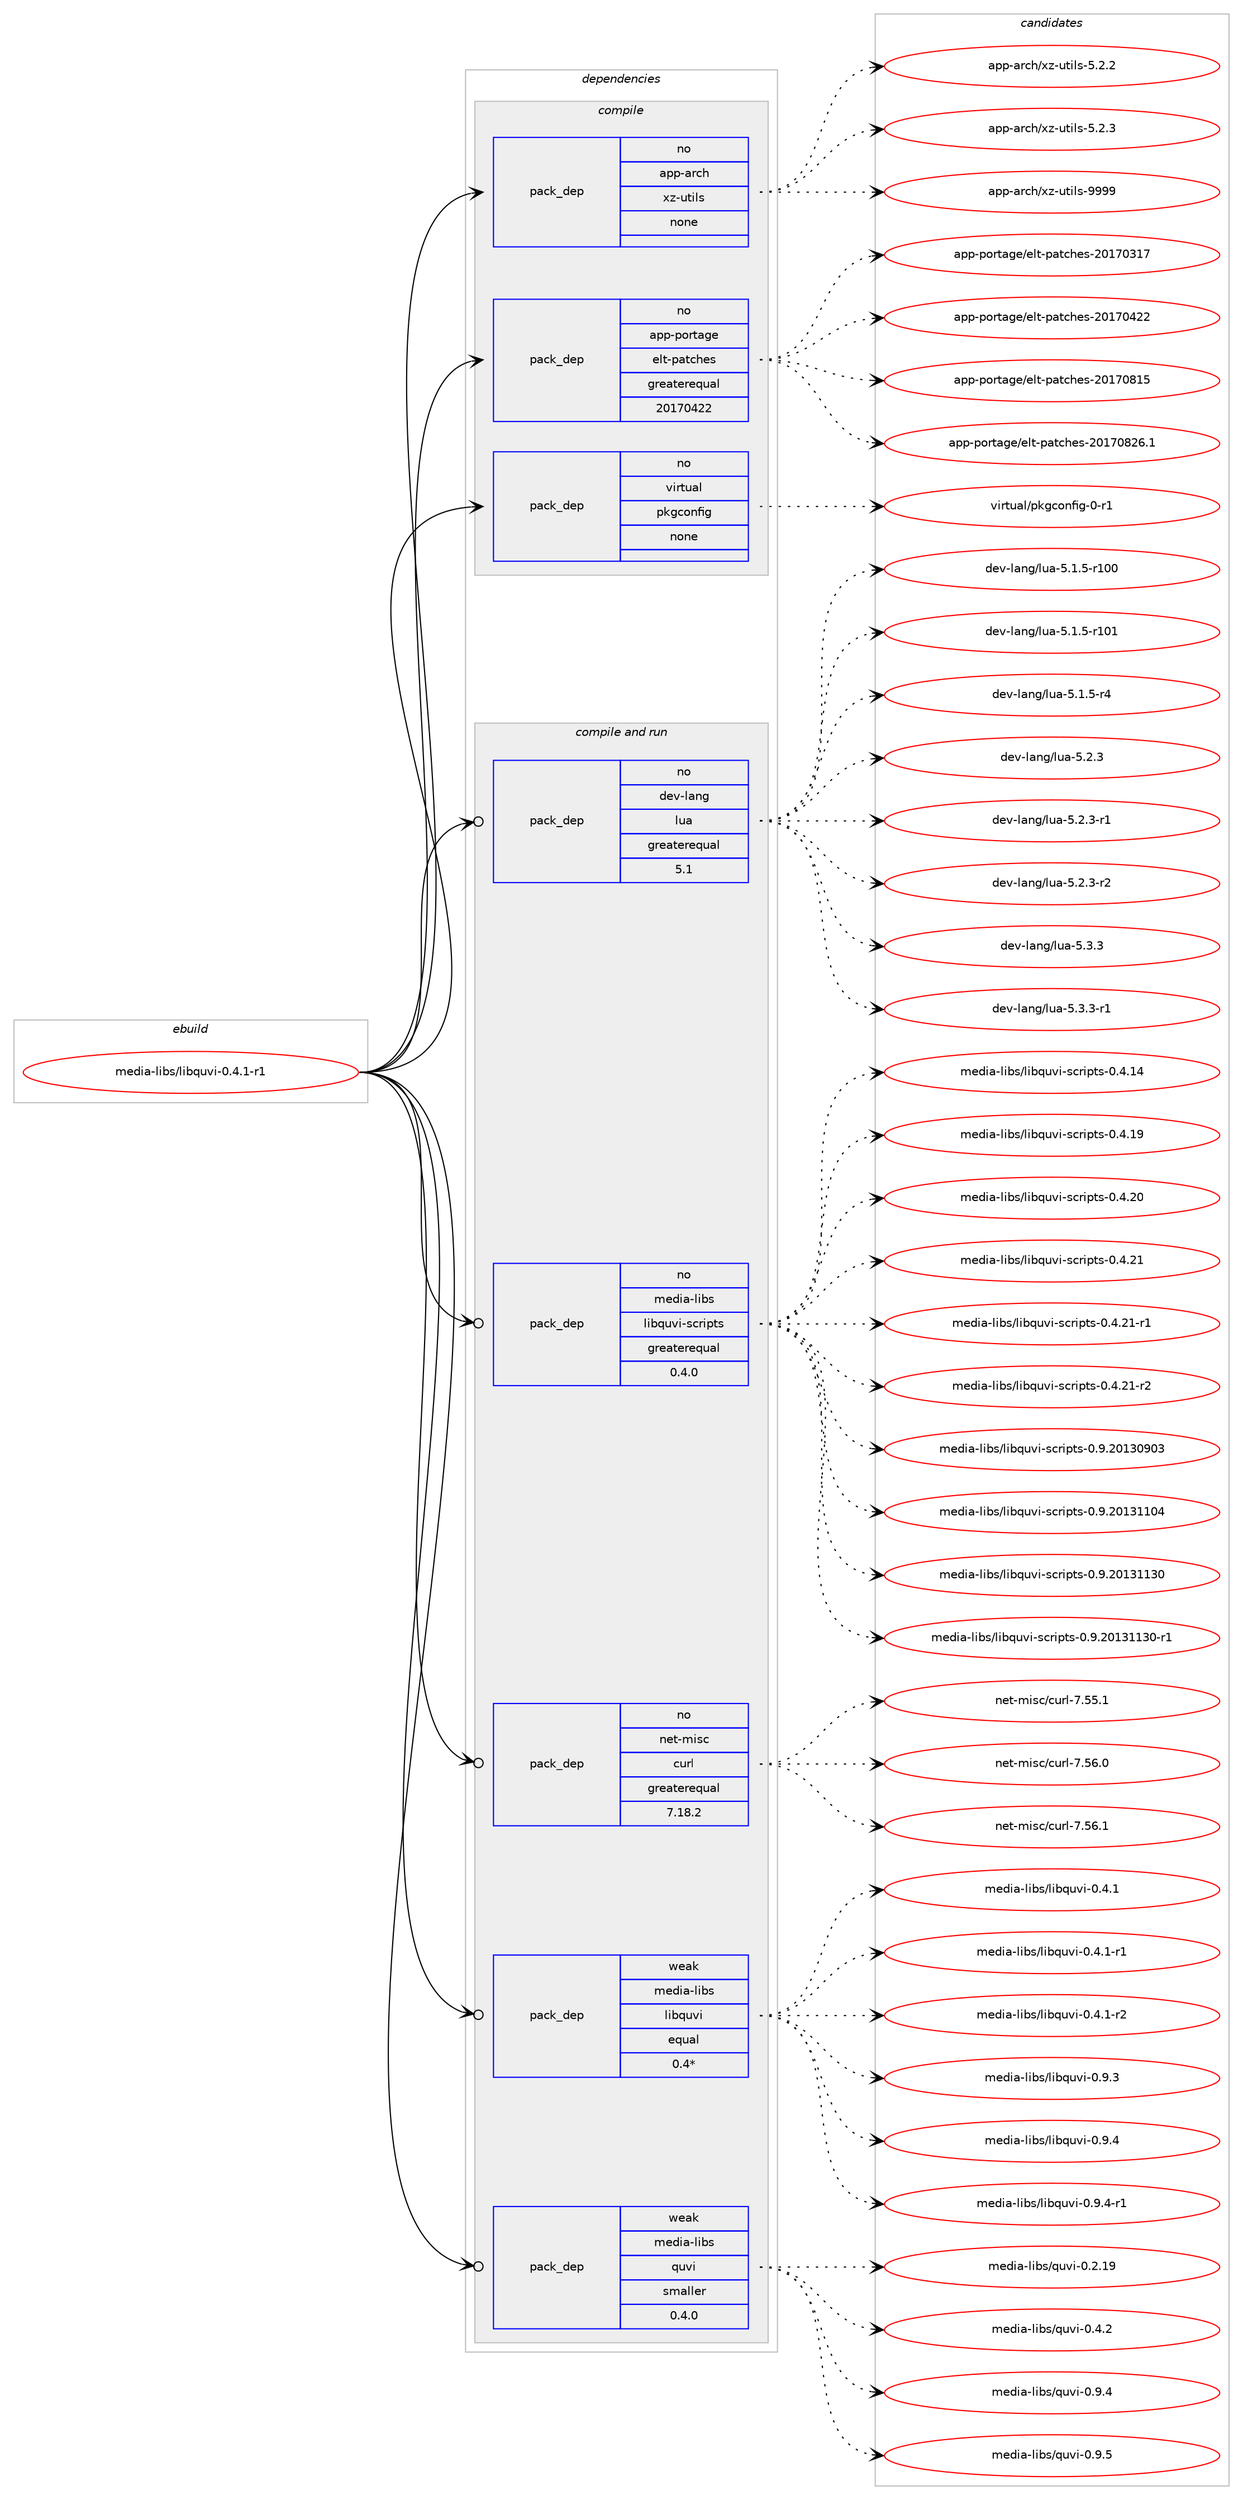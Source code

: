 digraph prolog {

# *************
# Graph options
# *************

newrank=true;
concentrate=true;
compound=true;
graph [rankdir=LR,fontname=Helvetica,fontsize=10,ranksep=1.5];#, ranksep=2.5, nodesep=0.2];
edge  [arrowhead=vee];
node  [fontname=Helvetica,fontsize=10];

# **********
# The ebuild
# **********

subgraph cluster_leftcol {
color=gray;
rank=same;
label=<<i>ebuild</i>>;
id [label="media-libs/libquvi-0.4.1-r1", color=red, width=4, href="../media-libs/libquvi-0.4.1-r1.svg"];
}

# ****************
# The dependencies
# ****************

subgraph cluster_midcol {
color=gray;
label=<<i>dependencies</i>>;
subgraph cluster_compile {
fillcolor="#eeeeee";
style=filled;
label=<<i>compile</i>>;
subgraph pack269350 {
dependency365034 [label=<<TABLE BORDER="0" CELLBORDER="1" CELLSPACING="0" CELLPADDING="4" WIDTH="220"><TR><TD ROWSPAN="6" CELLPADDING="30">pack_dep</TD></TR><TR><TD WIDTH="110">no</TD></TR><TR><TD>app-arch</TD></TR><TR><TD>xz-utils</TD></TR><TR><TD>none</TD></TR><TR><TD></TD></TR></TABLE>>, shape=none, color=blue];
}
id:e -> dependency365034:w [weight=20,style="solid",arrowhead="vee"];
subgraph pack269351 {
dependency365035 [label=<<TABLE BORDER="0" CELLBORDER="1" CELLSPACING="0" CELLPADDING="4" WIDTH="220"><TR><TD ROWSPAN="6" CELLPADDING="30">pack_dep</TD></TR><TR><TD WIDTH="110">no</TD></TR><TR><TD>app-portage</TD></TR><TR><TD>elt-patches</TD></TR><TR><TD>greaterequal</TD></TR><TR><TD>20170422</TD></TR></TABLE>>, shape=none, color=blue];
}
id:e -> dependency365035:w [weight=20,style="solid",arrowhead="vee"];
subgraph pack269352 {
dependency365036 [label=<<TABLE BORDER="0" CELLBORDER="1" CELLSPACING="0" CELLPADDING="4" WIDTH="220"><TR><TD ROWSPAN="6" CELLPADDING="30">pack_dep</TD></TR><TR><TD WIDTH="110">no</TD></TR><TR><TD>virtual</TD></TR><TR><TD>pkgconfig</TD></TR><TR><TD>none</TD></TR><TR><TD></TD></TR></TABLE>>, shape=none, color=blue];
}
id:e -> dependency365036:w [weight=20,style="solid",arrowhead="vee"];
}
subgraph cluster_compileandrun {
fillcolor="#eeeeee";
style=filled;
label=<<i>compile and run</i>>;
subgraph pack269353 {
dependency365037 [label=<<TABLE BORDER="0" CELLBORDER="1" CELLSPACING="0" CELLPADDING="4" WIDTH="220"><TR><TD ROWSPAN="6" CELLPADDING="30">pack_dep</TD></TR><TR><TD WIDTH="110">no</TD></TR><TR><TD>dev-lang</TD></TR><TR><TD>lua</TD></TR><TR><TD>greaterequal</TD></TR><TR><TD>5.1</TD></TR></TABLE>>, shape=none, color=blue];
}
id:e -> dependency365037:w [weight=20,style="solid",arrowhead="odotvee"];
subgraph pack269354 {
dependency365038 [label=<<TABLE BORDER="0" CELLBORDER="1" CELLSPACING="0" CELLPADDING="4" WIDTH="220"><TR><TD ROWSPAN="6" CELLPADDING="30">pack_dep</TD></TR><TR><TD WIDTH="110">no</TD></TR><TR><TD>media-libs</TD></TR><TR><TD>libquvi-scripts</TD></TR><TR><TD>greaterequal</TD></TR><TR><TD>0.4.0</TD></TR></TABLE>>, shape=none, color=blue];
}
id:e -> dependency365038:w [weight=20,style="solid",arrowhead="odotvee"];
subgraph pack269355 {
dependency365039 [label=<<TABLE BORDER="0" CELLBORDER="1" CELLSPACING="0" CELLPADDING="4" WIDTH="220"><TR><TD ROWSPAN="6" CELLPADDING="30">pack_dep</TD></TR><TR><TD WIDTH="110">no</TD></TR><TR><TD>net-misc</TD></TR><TR><TD>curl</TD></TR><TR><TD>greaterequal</TD></TR><TR><TD>7.18.2</TD></TR></TABLE>>, shape=none, color=blue];
}
id:e -> dependency365039:w [weight=20,style="solid",arrowhead="odotvee"];
subgraph pack269356 {
dependency365040 [label=<<TABLE BORDER="0" CELLBORDER="1" CELLSPACING="0" CELLPADDING="4" WIDTH="220"><TR><TD ROWSPAN="6" CELLPADDING="30">pack_dep</TD></TR><TR><TD WIDTH="110">weak</TD></TR><TR><TD>media-libs</TD></TR><TR><TD>libquvi</TD></TR><TR><TD>equal</TD></TR><TR><TD>0.4*</TD></TR></TABLE>>, shape=none, color=blue];
}
id:e -> dependency365040:w [weight=20,style="solid",arrowhead="odotvee"];
subgraph pack269357 {
dependency365041 [label=<<TABLE BORDER="0" CELLBORDER="1" CELLSPACING="0" CELLPADDING="4" WIDTH="220"><TR><TD ROWSPAN="6" CELLPADDING="30">pack_dep</TD></TR><TR><TD WIDTH="110">weak</TD></TR><TR><TD>media-libs</TD></TR><TR><TD>quvi</TD></TR><TR><TD>smaller</TD></TR><TR><TD>0.4.0</TD></TR></TABLE>>, shape=none, color=blue];
}
id:e -> dependency365041:w [weight=20,style="solid",arrowhead="odotvee"];
}
subgraph cluster_run {
fillcolor="#eeeeee";
style=filled;
label=<<i>run</i>>;
}
}

# **************
# The candidates
# **************

subgraph cluster_choices {
rank=same;
color=gray;
label=<<i>candidates</i>>;

subgraph choice269350 {
color=black;
nodesep=1;
choice971121124597114991044712012245117116105108115455346504650 [label="app-arch/xz-utils-5.2.2", color=red, width=4,href="../app-arch/xz-utils-5.2.2.svg"];
choice971121124597114991044712012245117116105108115455346504651 [label="app-arch/xz-utils-5.2.3", color=red, width=4,href="../app-arch/xz-utils-5.2.3.svg"];
choice9711211245971149910447120122451171161051081154557575757 [label="app-arch/xz-utils-9999", color=red, width=4,href="../app-arch/xz-utils-9999.svg"];
dependency365034:e -> choice971121124597114991044712012245117116105108115455346504650:w [style=dotted,weight="100"];
dependency365034:e -> choice971121124597114991044712012245117116105108115455346504651:w [style=dotted,weight="100"];
dependency365034:e -> choice9711211245971149910447120122451171161051081154557575757:w [style=dotted,weight="100"];
}
subgraph choice269351 {
color=black;
nodesep=1;
choice97112112451121111141169710310147101108116451129711699104101115455048495548514955 [label="app-portage/elt-patches-20170317", color=red, width=4,href="../app-portage/elt-patches-20170317.svg"];
choice97112112451121111141169710310147101108116451129711699104101115455048495548525050 [label="app-portage/elt-patches-20170422", color=red, width=4,href="../app-portage/elt-patches-20170422.svg"];
choice97112112451121111141169710310147101108116451129711699104101115455048495548564953 [label="app-portage/elt-patches-20170815", color=red, width=4,href="../app-portage/elt-patches-20170815.svg"];
choice971121124511211111411697103101471011081164511297116991041011154550484955485650544649 [label="app-portage/elt-patches-20170826.1", color=red, width=4,href="../app-portage/elt-patches-20170826.1.svg"];
dependency365035:e -> choice97112112451121111141169710310147101108116451129711699104101115455048495548514955:w [style=dotted,weight="100"];
dependency365035:e -> choice97112112451121111141169710310147101108116451129711699104101115455048495548525050:w [style=dotted,weight="100"];
dependency365035:e -> choice97112112451121111141169710310147101108116451129711699104101115455048495548564953:w [style=dotted,weight="100"];
dependency365035:e -> choice971121124511211111411697103101471011081164511297116991041011154550484955485650544649:w [style=dotted,weight="100"];
}
subgraph choice269352 {
color=black;
nodesep=1;
choice11810511411611797108471121071039911111010210510345484511449 [label="virtual/pkgconfig-0-r1", color=red, width=4,href="../virtual/pkgconfig-0-r1.svg"];
dependency365036:e -> choice11810511411611797108471121071039911111010210510345484511449:w [style=dotted,weight="100"];
}
subgraph choice269353 {
color=black;
nodesep=1;
choice1001011184510897110103471081179745534649465345114494848 [label="dev-lang/lua-5.1.5-r100", color=red, width=4,href="../dev-lang/lua-5.1.5-r100.svg"];
choice1001011184510897110103471081179745534649465345114494849 [label="dev-lang/lua-5.1.5-r101", color=red, width=4,href="../dev-lang/lua-5.1.5-r101.svg"];
choice100101118451089711010347108117974553464946534511452 [label="dev-lang/lua-5.1.5-r4", color=red, width=4,href="../dev-lang/lua-5.1.5-r4.svg"];
choice10010111845108971101034710811797455346504651 [label="dev-lang/lua-5.2.3", color=red, width=4,href="../dev-lang/lua-5.2.3.svg"];
choice100101118451089711010347108117974553465046514511449 [label="dev-lang/lua-5.2.3-r1", color=red, width=4,href="../dev-lang/lua-5.2.3-r1.svg"];
choice100101118451089711010347108117974553465046514511450 [label="dev-lang/lua-5.2.3-r2", color=red, width=4,href="../dev-lang/lua-5.2.3-r2.svg"];
choice10010111845108971101034710811797455346514651 [label="dev-lang/lua-5.3.3", color=red, width=4,href="../dev-lang/lua-5.3.3.svg"];
choice100101118451089711010347108117974553465146514511449 [label="dev-lang/lua-5.3.3-r1", color=red, width=4,href="../dev-lang/lua-5.3.3-r1.svg"];
dependency365037:e -> choice1001011184510897110103471081179745534649465345114494848:w [style=dotted,weight="100"];
dependency365037:e -> choice1001011184510897110103471081179745534649465345114494849:w [style=dotted,weight="100"];
dependency365037:e -> choice100101118451089711010347108117974553464946534511452:w [style=dotted,weight="100"];
dependency365037:e -> choice10010111845108971101034710811797455346504651:w [style=dotted,weight="100"];
dependency365037:e -> choice100101118451089711010347108117974553465046514511449:w [style=dotted,weight="100"];
dependency365037:e -> choice100101118451089711010347108117974553465046514511450:w [style=dotted,weight="100"];
dependency365037:e -> choice10010111845108971101034710811797455346514651:w [style=dotted,weight="100"];
dependency365037:e -> choice100101118451089711010347108117974553465146514511449:w [style=dotted,weight="100"];
}
subgraph choice269354 {
color=black;
nodesep=1;
choice1091011001059745108105981154710810598113117118105451159911410511211611545484652464952 [label="media-libs/libquvi-scripts-0.4.14", color=red, width=4,href="../media-libs/libquvi-scripts-0.4.14.svg"];
choice1091011001059745108105981154710810598113117118105451159911410511211611545484652464957 [label="media-libs/libquvi-scripts-0.4.19", color=red, width=4,href="../media-libs/libquvi-scripts-0.4.19.svg"];
choice1091011001059745108105981154710810598113117118105451159911410511211611545484652465048 [label="media-libs/libquvi-scripts-0.4.20", color=red, width=4,href="../media-libs/libquvi-scripts-0.4.20.svg"];
choice1091011001059745108105981154710810598113117118105451159911410511211611545484652465049 [label="media-libs/libquvi-scripts-0.4.21", color=red, width=4,href="../media-libs/libquvi-scripts-0.4.21.svg"];
choice10910110010597451081059811547108105981131171181054511599114105112116115454846524650494511449 [label="media-libs/libquvi-scripts-0.4.21-r1", color=red, width=4,href="../media-libs/libquvi-scripts-0.4.21-r1.svg"];
choice10910110010597451081059811547108105981131171181054511599114105112116115454846524650494511450 [label="media-libs/libquvi-scripts-0.4.21-r2", color=red, width=4,href="../media-libs/libquvi-scripts-0.4.21-r2.svg"];
choice1091011001059745108105981154710810598113117118105451159911410511211611545484657465048495148574851 [label="media-libs/libquvi-scripts-0.9.20130903", color=red, width=4,href="../media-libs/libquvi-scripts-0.9.20130903.svg"];
choice1091011001059745108105981154710810598113117118105451159911410511211611545484657465048495149494852 [label="media-libs/libquvi-scripts-0.9.20131104", color=red, width=4,href="../media-libs/libquvi-scripts-0.9.20131104.svg"];
choice1091011001059745108105981154710810598113117118105451159911410511211611545484657465048495149495148 [label="media-libs/libquvi-scripts-0.9.20131130", color=red, width=4,href="../media-libs/libquvi-scripts-0.9.20131130.svg"];
choice10910110010597451081059811547108105981131171181054511599114105112116115454846574650484951494951484511449 [label="media-libs/libquvi-scripts-0.9.20131130-r1", color=red, width=4,href="../media-libs/libquvi-scripts-0.9.20131130-r1.svg"];
dependency365038:e -> choice1091011001059745108105981154710810598113117118105451159911410511211611545484652464952:w [style=dotted,weight="100"];
dependency365038:e -> choice1091011001059745108105981154710810598113117118105451159911410511211611545484652464957:w [style=dotted,weight="100"];
dependency365038:e -> choice1091011001059745108105981154710810598113117118105451159911410511211611545484652465048:w [style=dotted,weight="100"];
dependency365038:e -> choice1091011001059745108105981154710810598113117118105451159911410511211611545484652465049:w [style=dotted,weight="100"];
dependency365038:e -> choice10910110010597451081059811547108105981131171181054511599114105112116115454846524650494511449:w [style=dotted,weight="100"];
dependency365038:e -> choice10910110010597451081059811547108105981131171181054511599114105112116115454846524650494511450:w [style=dotted,weight="100"];
dependency365038:e -> choice1091011001059745108105981154710810598113117118105451159911410511211611545484657465048495148574851:w [style=dotted,weight="100"];
dependency365038:e -> choice1091011001059745108105981154710810598113117118105451159911410511211611545484657465048495149494852:w [style=dotted,weight="100"];
dependency365038:e -> choice1091011001059745108105981154710810598113117118105451159911410511211611545484657465048495149495148:w [style=dotted,weight="100"];
dependency365038:e -> choice10910110010597451081059811547108105981131171181054511599114105112116115454846574650484951494951484511449:w [style=dotted,weight="100"];
}
subgraph choice269355 {
color=black;
nodesep=1;
choice1101011164510910511599479911711410845554653534649 [label="net-misc/curl-7.55.1", color=red, width=4,href="../net-misc/curl-7.55.1.svg"];
choice1101011164510910511599479911711410845554653544648 [label="net-misc/curl-7.56.0", color=red, width=4,href="../net-misc/curl-7.56.0.svg"];
choice1101011164510910511599479911711410845554653544649 [label="net-misc/curl-7.56.1", color=red, width=4,href="../net-misc/curl-7.56.1.svg"];
dependency365039:e -> choice1101011164510910511599479911711410845554653534649:w [style=dotted,weight="100"];
dependency365039:e -> choice1101011164510910511599479911711410845554653544648:w [style=dotted,weight="100"];
dependency365039:e -> choice1101011164510910511599479911711410845554653544649:w [style=dotted,weight="100"];
}
subgraph choice269356 {
color=black;
nodesep=1;
choice1091011001059745108105981154710810598113117118105454846524649 [label="media-libs/libquvi-0.4.1", color=red, width=4,href="../media-libs/libquvi-0.4.1.svg"];
choice10910110010597451081059811547108105981131171181054548465246494511449 [label="media-libs/libquvi-0.4.1-r1", color=red, width=4,href="../media-libs/libquvi-0.4.1-r1.svg"];
choice10910110010597451081059811547108105981131171181054548465246494511450 [label="media-libs/libquvi-0.4.1-r2", color=red, width=4,href="../media-libs/libquvi-0.4.1-r2.svg"];
choice1091011001059745108105981154710810598113117118105454846574651 [label="media-libs/libquvi-0.9.3", color=red, width=4,href="../media-libs/libquvi-0.9.3.svg"];
choice1091011001059745108105981154710810598113117118105454846574652 [label="media-libs/libquvi-0.9.4", color=red, width=4,href="../media-libs/libquvi-0.9.4.svg"];
choice10910110010597451081059811547108105981131171181054548465746524511449 [label="media-libs/libquvi-0.9.4-r1", color=red, width=4,href="../media-libs/libquvi-0.9.4-r1.svg"];
dependency365040:e -> choice1091011001059745108105981154710810598113117118105454846524649:w [style=dotted,weight="100"];
dependency365040:e -> choice10910110010597451081059811547108105981131171181054548465246494511449:w [style=dotted,weight="100"];
dependency365040:e -> choice10910110010597451081059811547108105981131171181054548465246494511450:w [style=dotted,weight="100"];
dependency365040:e -> choice1091011001059745108105981154710810598113117118105454846574651:w [style=dotted,weight="100"];
dependency365040:e -> choice1091011001059745108105981154710810598113117118105454846574652:w [style=dotted,weight="100"];
dependency365040:e -> choice10910110010597451081059811547108105981131171181054548465746524511449:w [style=dotted,weight="100"];
}
subgraph choice269357 {
color=black;
nodesep=1;
choice1091011001059745108105981154711311711810545484650464957 [label="media-libs/quvi-0.2.19", color=red, width=4,href="../media-libs/quvi-0.2.19.svg"];
choice10910110010597451081059811547113117118105454846524650 [label="media-libs/quvi-0.4.2", color=red, width=4,href="../media-libs/quvi-0.4.2.svg"];
choice10910110010597451081059811547113117118105454846574652 [label="media-libs/quvi-0.9.4", color=red, width=4,href="../media-libs/quvi-0.9.4.svg"];
choice10910110010597451081059811547113117118105454846574653 [label="media-libs/quvi-0.9.5", color=red, width=4,href="../media-libs/quvi-0.9.5.svg"];
dependency365041:e -> choice1091011001059745108105981154711311711810545484650464957:w [style=dotted,weight="100"];
dependency365041:e -> choice10910110010597451081059811547113117118105454846524650:w [style=dotted,weight="100"];
dependency365041:e -> choice10910110010597451081059811547113117118105454846574652:w [style=dotted,weight="100"];
dependency365041:e -> choice10910110010597451081059811547113117118105454846574653:w [style=dotted,weight="100"];
}
}

}
